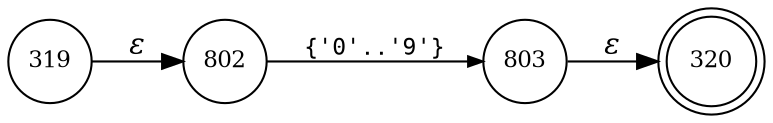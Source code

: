 digraph ATN {
rankdir=LR;
s320[fontsize=11, label="320", shape=doublecircle, fixedsize=true, width=.6];
s802[fontsize=11,label="802", shape=circle, fixedsize=true, width=.55, peripheries=1];
s803[fontsize=11,label="803", shape=circle, fixedsize=true, width=.55, peripheries=1];
s319[fontsize=11,label="319", shape=circle, fixedsize=true, width=.55, peripheries=1];
s319 -> s802 [fontname="Times-Italic", label="&epsilon;"];
s802 -> s803 [fontsize=11, fontname="Courier", arrowsize=.7, label = "{'0'..'9'}", arrowhead = normal];
s803 -> s320 [fontname="Times-Italic", label="&epsilon;"];
}